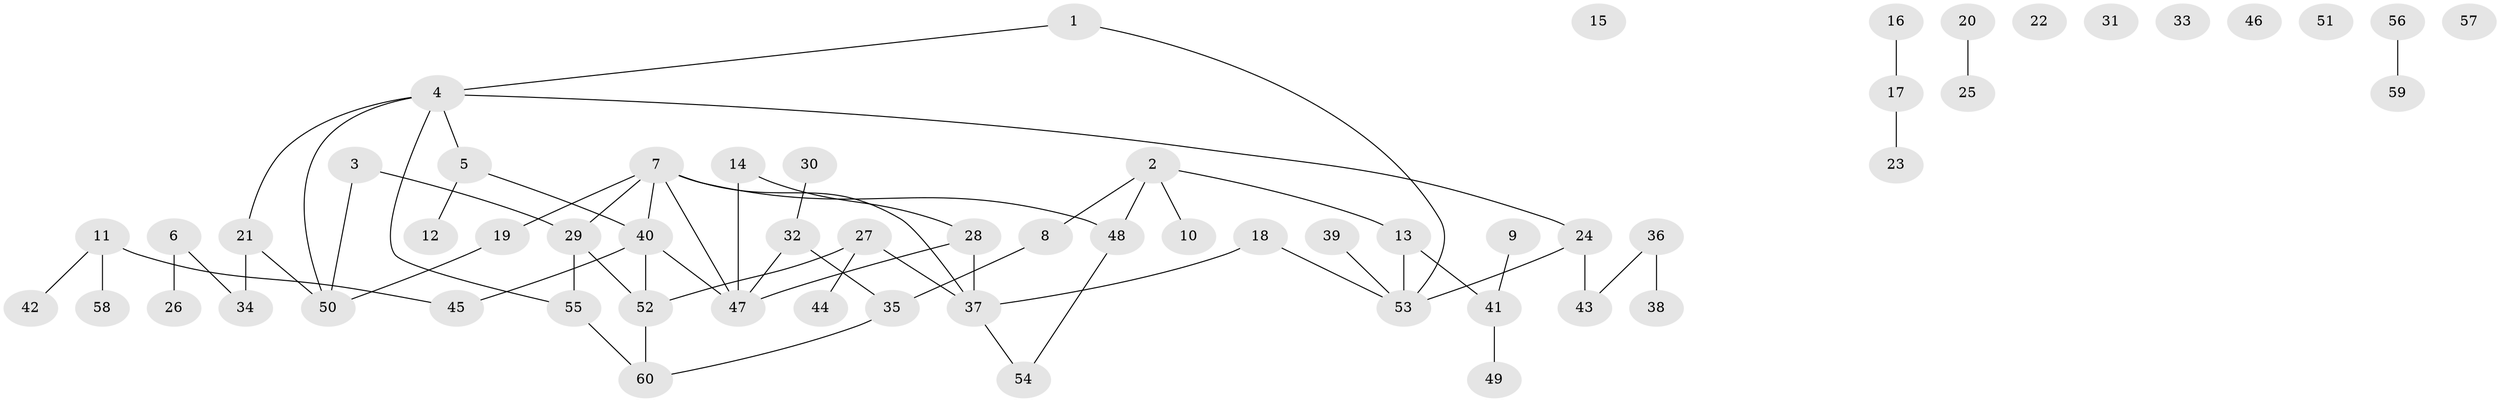 // coarse degree distribution, {6: 0.058823529411764705, 3: 0.14705882352941177, 4: 0.14705882352941177, 1: 0.3235294117647059, 2: 0.2647058823529412, 7: 0.029411764705882353, 5: 0.029411764705882353}
// Generated by graph-tools (version 1.1) at 2025/35/03/04/25 23:35:57]
// undirected, 60 vertices, 65 edges
graph export_dot {
  node [color=gray90,style=filled];
  1;
  2;
  3;
  4;
  5;
  6;
  7;
  8;
  9;
  10;
  11;
  12;
  13;
  14;
  15;
  16;
  17;
  18;
  19;
  20;
  21;
  22;
  23;
  24;
  25;
  26;
  27;
  28;
  29;
  30;
  31;
  32;
  33;
  34;
  35;
  36;
  37;
  38;
  39;
  40;
  41;
  42;
  43;
  44;
  45;
  46;
  47;
  48;
  49;
  50;
  51;
  52;
  53;
  54;
  55;
  56;
  57;
  58;
  59;
  60;
  1 -- 4;
  1 -- 53;
  2 -- 8;
  2 -- 10;
  2 -- 13;
  2 -- 48;
  3 -- 29;
  3 -- 50;
  4 -- 5;
  4 -- 21;
  4 -- 24;
  4 -- 50;
  4 -- 55;
  5 -- 12;
  5 -- 40;
  6 -- 26;
  6 -- 34;
  7 -- 19;
  7 -- 29;
  7 -- 37;
  7 -- 40;
  7 -- 47;
  7 -- 48;
  8 -- 35;
  9 -- 41;
  11 -- 42;
  11 -- 45;
  11 -- 58;
  13 -- 41;
  13 -- 53;
  14 -- 28;
  14 -- 47;
  16 -- 17;
  17 -- 23;
  18 -- 37;
  18 -- 53;
  19 -- 50;
  20 -- 25;
  21 -- 34;
  21 -- 50;
  24 -- 43;
  24 -- 53;
  27 -- 37;
  27 -- 44;
  27 -- 52;
  28 -- 37;
  28 -- 47;
  29 -- 52;
  29 -- 55;
  30 -- 32;
  32 -- 35;
  32 -- 47;
  35 -- 60;
  36 -- 38;
  36 -- 43;
  37 -- 54;
  39 -- 53;
  40 -- 45;
  40 -- 47;
  40 -- 52;
  41 -- 49;
  48 -- 54;
  52 -- 60;
  55 -- 60;
  56 -- 59;
}
